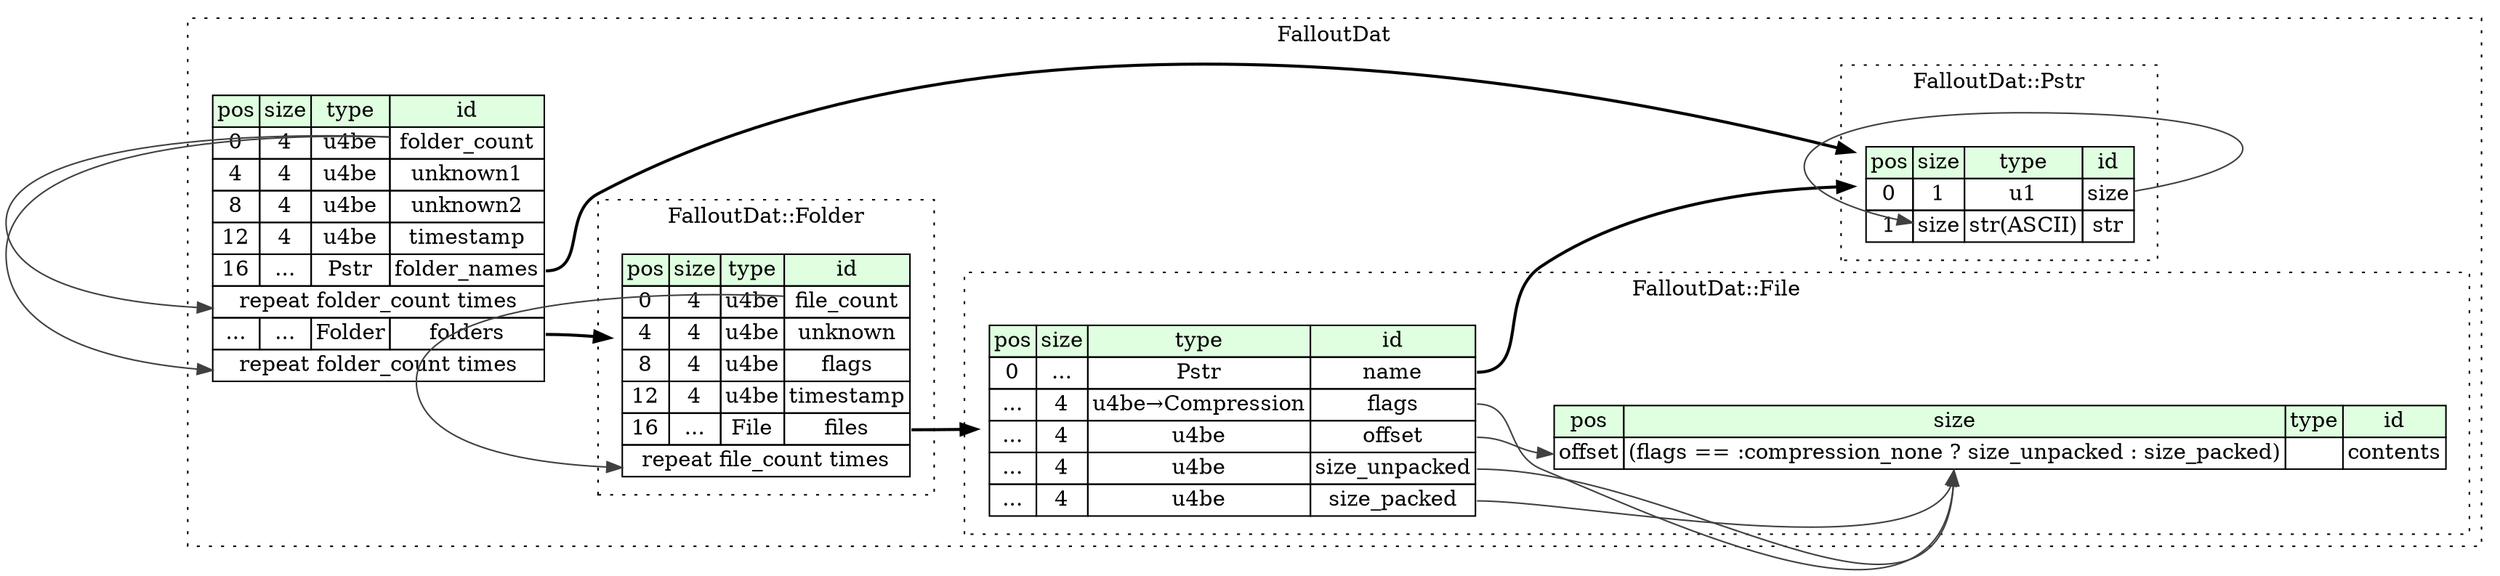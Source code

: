 digraph {
	rankdir=LR;
	node [shape=plaintext];
	subgraph cluster__fallout_dat {
		label="FalloutDat";
		graph[style=dotted];

		fallout_dat__seq [label=<<TABLE BORDER="0" CELLBORDER="1" CELLSPACING="0">
			<TR><TD BGCOLOR="#E0FFE0">pos</TD><TD BGCOLOR="#E0FFE0">size</TD><TD BGCOLOR="#E0FFE0">type</TD><TD BGCOLOR="#E0FFE0">id</TD></TR>
			<TR><TD PORT="folder_count_pos">0</TD><TD PORT="folder_count_size">4</TD><TD>u4be</TD><TD PORT="folder_count_type">folder_count</TD></TR>
			<TR><TD PORT="unknown1_pos">4</TD><TD PORT="unknown1_size">4</TD><TD>u4be</TD><TD PORT="unknown1_type">unknown1</TD></TR>
			<TR><TD PORT="unknown2_pos">8</TD><TD PORT="unknown2_size">4</TD><TD>u4be</TD><TD PORT="unknown2_type">unknown2</TD></TR>
			<TR><TD PORT="timestamp_pos">12</TD><TD PORT="timestamp_size">4</TD><TD>u4be</TD><TD PORT="timestamp_type">timestamp</TD></TR>
			<TR><TD PORT="folder_names_pos">16</TD><TD PORT="folder_names_size">...</TD><TD>Pstr</TD><TD PORT="folder_names_type">folder_names</TD></TR>
			<TR><TD COLSPAN="4" PORT="folder_names__repeat">repeat folder_count times</TD></TR>
			<TR><TD PORT="folders_pos">...</TD><TD PORT="folders_size">...</TD><TD>Folder</TD><TD PORT="folders_type">folders</TD></TR>
			<TR><TD COLSPAN="4" PORT="folders__repeat">repeat folder_count times</TD></TR>
		</TABLE>>];
		subgraph cluster__file {
			label="FalloutDat::File";
			graph[style=dotted];

			file__seq [label=<<TABLE BORDER="0" CELLBORDER="1" CELLSPACING="0">
				<TR><TD BGCOLOR="#E0FFE0">pos</TD><TD BGCOLOR="#E0FFE0">size</TD><TD BGCOLOR="#E0FFE0">type</TD><TD BGCOLOR="#E0FFE0">id</TD></TR>
				<TR><TD PORT="name_pos">0</TD><TD PORT="name_size">...</TD><TD>Pstr</TD><TD PORT="name_type">name</TD></TR>
				<TR><TD PORT="flags_pos">...</TD><TD PORT="flags_size">4</TD><TD>u4be→Compression</TD><TD PORT="flags_type">flags</TD></TR>
				<TR><TD PORT="offset_pos">...</TD><TD PORT="offset_size">4</TD><TD>u4be</TD><TD PORT="offset_type">offset</TD></TR>
				<TR><TD PORT="size_unpacked_pos">...</TD><TD PORT="size_unpacked_size">4</TD><TD>u4be</TD><TD PORT="size_unpacked_type">size_unpacked</TD></TR>
				<TR><TD PORT="size_packed_pos">...</TD><TD PORT="size_packed_size">4</TD><TD>u4be</TD><TD PORT="size_packed_type">size_packed</TD></TR>
			</TABLE>>];
			file__inst__contents [label=<<TABLE BORDER="0" CELLBORDER="1" CELLSPACING="0">
				<TR><TD BGCOLOR="#E0FFE0">pos</TD><TD BGCOLOR="#E0FFE0">size</TD><TD BGCOLOR="#E0FFE0">type</TD><TD BGCOLOR="#E0FFE0">id</TD></TR>
				<TR><TD PORT="contents_pos">offset</TD><TD PORT="contents_size">(flags == :compression_none ? size_unpacked : size_packed)</TD><TD></TD><TD PORT="contents_type">contents</TD></TR>
			</TABLE>>];
		}
		subgraph cluster__folder {
			label="FalloutDat::Folder";
			graph[style=dotted];

			folder__seq [label=<<TABLE BORDER="0" CELLBORDER="1" CELLSPACING="0">
				<TR><TD BGCOLOR="#E0FFE0">pos</TD><TD BGCOLOR="#E0FFE0">size</TD><TD BGCOLOR="#E0FFE0">type</TD><TD BGCOLOR="#E0FFE0">id</TD></TR>
				<TR><TD PORT="file_count_pos">0</TD><TD PORT="file_count_size">4</TD><TD>u4be</TD><TD PORT="file_count_type">file_count</TD></TR>
				<TR><TD PORT="unknown_pos">4</TD><TD PORT="unknown_size">4</TD><TD>u4be</TD><TD PORT="unknown_type">unknown</TD></TR>
				<TR><TD PORT="flags_pos">8</TD><TD PORT="flags_size">4</TD><TD>u4be</TD><TD PORT="flags_type">flags</TD></TR>
				<TR><TD PORT="timestamp_pos">12</TD><TD PORT="timestamp_size">4</TD><TD>u4be</TD><TD PORT="timestamp_type">timestamp</TD></TR>
				<TR><TD PORT="files_pos">16</TD><TD PORT="files_size">...</TD><TD>File</TD><TD PORT="files_type">files</TD></TR>
				<TR><TD COLSPAN="4" PORT="files__repeat">repeat file_count times</TD></TR>
			</TABLE>>];
		}
		subgraph cluster__pstr {
			label="FalloutDat::Pstr";
			graph[style=dotted];

			pstr__seq [label=<<TABLE BORDER="0" CELLBORDER="1" CELLSPACING="0">
				<TR><TD BGCOLOR="#E0FFE0">pos</TD><TD BGCOLOR="#E0FFE0">size</TD><TD BGCOLOR="#E0FFE0">type</TD><TD BGCOLOR="#E0FFE0">id</TD></TR>
				<TR><TD PORT="size_pos">0</TD><TD PORT="size_size">1</TD><TD>u1</TD><TD PORT="size_type">size</TD></TR>
				<TR><TD PORT="str_pos">1</TD><TD PORT="str_size">size</TD><TD>str(ASCII)</TD><TD PORT="str_type">str</TD></TR>
			</TABLE>>];
		}
	}
	fallout_dat__seq:folder_names_type -> pstr__seq [style=bold];
	fallout_dat__seq:folder_count_type -> fallout_dat__seq:folder_names__repeat [color="#404040"];
	fallout_dat__seq:folders_type -> folder__seq [style=bold];
	fallout_dat__seq:folder_count_type -> fallout_dat__seq:folders__repeat [color="#404040"];
	file__seq:name_type -> pstr__seq [style=bold];
	file__seq:offset_type -> file__inst__contents:contents_pos [color="#404040"];
	file__seq:flags_type -> file__inst__contents:contents_size [color="#404040"];
	file__seq:size_unpacked_type -> file__inst__contents:contents_size [color="#404040"];
	file__seq:size_packed_type -> file__inst__contents:contents_size [color="#404040"];
	folder__seq:files_type -> file__seq [style=bold];
	folder__seq:file_count_type -> folder__seq:files__repeat [color="#404040"];
	pstr__seq:size_type -> pstr__seq:str_size [color="#404040"];
}
